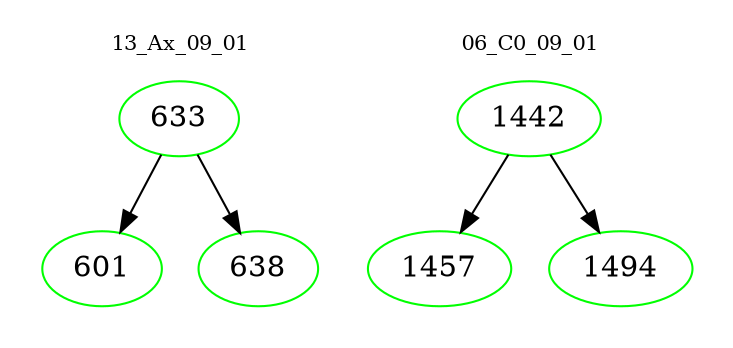 digraph{
subgraph cluster_0 {
color = white
label = "13_Ax_09_01";
fontsize=10;
T0_633 [label="633", color="green"]
T0_633 -> T0_601 [color="black"]
T0_601 [label="601", color="green"]
T0_633 -> T0_638 [color="black"]
T0_638 [label="638", color="green"]
}
subgraph cluster_1 {
color = white
label = "06_C0_09_01";
fontsize=10;
T1_1442 [label="1442", color="green"]
T1_1442 -> T1_1457 [color="black"]
T1_1457 [label="1457", color="green"]
T1_1442 -> T1_1494 [color="black"]
T1_1494 [label="1494", color="green"]
}
}
